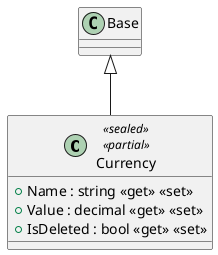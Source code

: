 @startuml
class Currency <<sealed>> <<partial>> {
    + Name : string <<get>> <<set>>
    + Value : decimal <<get>> <<set>>
    + IsDeleted : bool <<get>> <<set>>
}
Base <|-- Currency
@enduml
